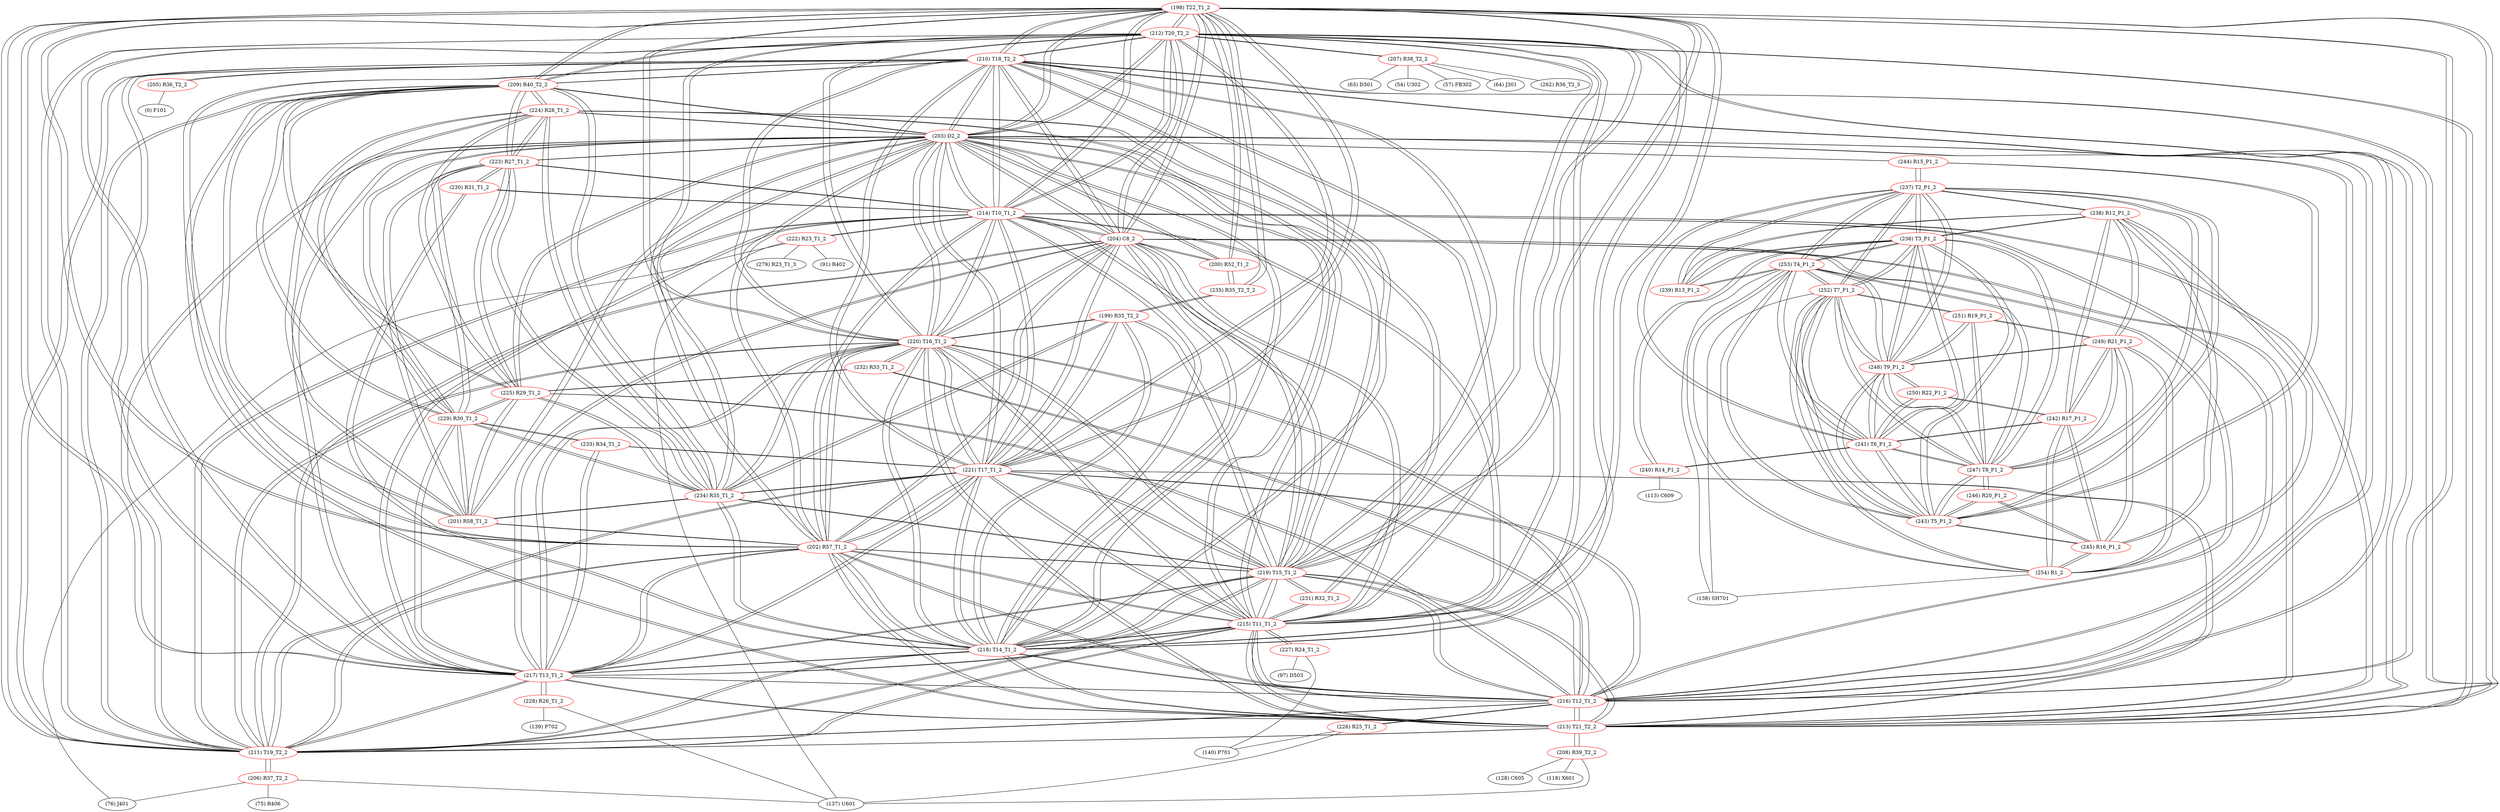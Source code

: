 graph {
	198 [label="(198) T22_T1_2" color=red]
	212 [label="(212) T20_T2_2"]
	210 [label="(210) T18_T2_2"]
	211 [label="(211) T19_T2_2"]
	213 [label="(213) T21_T2_2"]
	202 [label="(202) R57_T1_2"]
	203 [label="(203) D2_2"]
	215 [label="(215) T11_T1_2"]
	220 [label="(220) T16_T1_2"]
	221 [label="(221) T17_T1_2"]
	214 [label="(214) T10_T1_2"]
	216 [label="(216) T12_T1_2"]
	217 [label="(217) T13_T1_2"]
	218 [label="(218) T14_T1_2"]
	219 [label="(219) T15_T1_2"]
	204 [label="(204) C8_2"]
	209 [label="(209) R40_T2_2"]
	200 [label="(200) R52_T1_2"]
	235 [label="(235) R35_T2_T_2"]
	199 [label="(199) R35_T2_2" color=red]
	220 [label="(220) T16_T1_2"]
	219 [label="(219) T15_T1_2"]
	234 [label="(234) R35_T1_2"]
	218 [label="(218) T14_T1_2"]
	221 [label="(221) T17_T1_2"]
	235 [label="(235) R35_T2_T_2"]
	200 [label="(200) R52_T1_2" color=red]
	203 [label="(203) D2_2"]
	204 [label="(204) C8_2"]
	235 [label="(235) R35_T2_T_2"]
	198 [label="(198) T22_T1_2"]
	201 [label="(201) R58_T1_2" color=red]
	202 [label="(202) R57_T1_2"]
	203 [label="(203) D2_2"]
	225 [label="(225) R29_T1_2"]
	234 [label="(234) R35_T1_2"]
	209 [label="(209) R40_T2_2"]
	229 [label="(229) R30_T1_2"]
	223 [label="(223) R27_T1_2"]
	224 [label="(224) R28_T1_2"]
	202 [label="(202) R57_T1_2" color=red]
	212 [label="(212) T20_T2_2"]
	210 [label="(210) T18_T2_2"]
	211 [label="(211) T19_T2_2"]
	213 [label="(213) T21_T2_2"]
	198 [label="(198) T22_T1_2"]
	203 [label="(203) D2_2"]
	215 [label="(215) T11_T1_2"]
	220 [label="(220) T16_T1_2"]
	221 [label="(221) T17_T1_2"]
	214 [label="(214) T10_T1_2"]
	216 [label="(216) T12_T1_2"]
	217 [label="(217) T13_T1_2"]
	218 [label="(218) T14_T1_2"]
	219 [label="(219) T15_T1_2"]
	204 [label="(204) C8_2"]
	201 [label="(201) R58_T1_2"]
	203 [label="(203) D2_2" color=red]
	212 [label="(212) T20_T2_2"]
	210 [label="(210) T18_T2_2"]
	211 [label="(211) T19_T2_2"]
	213 [label="(213) T21_T2_2"]
	202 [label="(202) R57_T1_2"]
	198 [label="(198) T22_T1_2"]
	215 [label="(215) T11_T1_2"]
	220 [label="(220) T16_T1_2"]
	221 [label="(221) T17_T1_2"]
	214 [label="(214) T10_T1_2"]
	216 [label="(216) T12_T1_2"]
	217 [label="(217) T13_T1_2"]
	218 [label="(218) T14_T1_2"]
	219 [label="(219) T15_T1_2"]
	204 [label="(204) C8_2"]
	200 [label="(200) R52_T1_2"]
	201 [label="(201) R58_T1_2"]
	225 [label="(225) R29_T1_2"]
	234 [label="(234) R35_T1_2"]
	209 [label="(209) R40_T2_2"]
	229 [label="(229) R30_T1_2"]
	223 [label="(223) R27_T1_2"]
	224 [label="(224) R28_T1_2"]
	244 [label="(244) R15_P1_2"]
	204 [label="(204) C8_2" color=red]
	212 [label="(212) T20_T2_2"]
	210 [label="(210) T18_T2_2"]
	211 [label="(211) T19_T2_2"]
	213 [label="(213) T21_T2_2"]
	202 [label="(202) R57_T1_2"]
	198 [label="(198) T22_T1_2"]
	203 [label="(203) D2_2"]
	215 [label="(215) T11_T1_2"]
	220 [label="(220) T16_T1_2"]
	221 [label="(221) T17_T1_2"]
	214 [label="(214) T10_T1_2"]
	216 [label="(216) T12_T1_2"]
	217 [label="(217) T13_T1_2"]
	218 [label="(218) T14_T1_2"]
	219 [label="(219) T15_T1_2"]
	200 [label="(200) R52_T1_2"]
	205 [label="(205) R36_T2_2" color=red]
	0 [label="(0) F101"]
	210 [label="(210) T18_T2_2"]
	206 [label="(206) R37_T2_2" color=red]
	137 [label="(137) U601"]
	76 [label="(76) J401"]
	75 [label="(75) R406"]
	211 [label="(211) T19_T2_2"]
	207 [label="(207) R38_T2_2" color=red]
	63 [label="(63) D301"]
	54 [label="(54) U302"]
	57 [label="(57) FB302"]
	64 [label="(64) J301"]
	262 [label="(262) R36_T2_3"]
	212 [label="(212) T20_T2_2"]
	208 [label="(208) R39_T2_2" color=red]
	128 [label="(128) C605"]
	118 [label="(118) X601"]
	137 [label="(137) U601"]
	213 [label="(213) T21_T2_2"]
	209 [label="(209) R40_T2_2" color=red]
	225 [label="(225) R29_T1_2"]
	234 [label="(234) R35_T1_2"]
	229 [label="(229) R30_T1_2"]
	203 [label="(203) D2_2"]
	201 [label="(201) R58_T1_2"]
	223 [label="(223) R27_T1_2"]
	224 [label="(224) R28_T1_2"]
	198 [label="(198) T22_T1_2"]
	211 [label="(211) T19_T2_2"]
	210 [label="(210) T18_T2_2"]
	213 [label="(213) T21_T2_2"]
	212 [label="(212) T20_T2_2"]
	210 [label="(210) T18_T2_2" color=red]
	212 [label="(212) T20_T2_2"]
	211 [label="(211) T19_T2_2"]
	213 [label="(213) T21_T2_2"]
	202 [label="(202) R57_T1_2"]
	198 [label="(198) T22_T1_2"]
	203 [label="(203) D2_2"]
	215 [label="(215) T11_T1_2"]
	220 [label="(220) T16_T1_2"]
	221 [label="(221) T17_T1_2"]
	214 [label="(214) T10_T1_2"]
	216 [label="(216) T12_T1_2"]
	217 [label="(217) T13_T1_2"]
	218 [label="(218) T14_T1_2"]
	219 [label="(219) T15_T1_2"]
	204 [label="(204) C8_2"]
	209 [label="(209) R40_T2_2"]
	205 [label="(205) R36_T2_2"]
	211 [label="(211) T19_T2_2" color=red]
	212 [label="(212) T20_T2_2"]
	210 [label="(210) T18_T2_2"]
	213 [label="(213) T21_T2_2"]
	202 [label="(202) R57_T1_2"]
	198 [label="(198) T22_T1_2"]
	203 [label="(203) D2_2"]
	215 [label="(215) T11_T1_2"]
	220 [label="(220) T16_T1_2"]
	221 [label="(221) T17_T1_2"]
	214 [label="(214) T10_T1_2"]
	216 [label="(216) T12_T1_2"]
	217 [label="(217) T13_T1_2"]
	218 [label="(218) T14_T1_2"]
	219 [label="(219) T15_T1_2"]
	204 [label="(204) C8_2"]
	209 [label="(209) R40_T2_2"]
	206 [label="(206) R37_T2_2"]
	212 [label="(212) T20_T2_2" color=red]
	210 [label="(210) T18_T2_2"]
	211 [label="(211) T19_T2_2"]
	213 [label="(213) T21_T2_2"]
	202 [label="(202) R57_T1_2"]
	198 [label="(198) T22_T1_2"]
	203 [label="(203) D2_2"]
	215 [label="(215) T11_T1_2"]
	220 [label="(220) T16_T1_2"]
	221 [label="(221) T17_T1_2"]
	214 [label="(214) T10_T1_2"]
	216 [label="(216) T12_T1_2"]
	217 [label="(217) T13_T1_2"]
	218 [label="(218) T14_T1_2"]
	219 [label="(219) T15_T1_2"]
	204 [label="(204) C8_2"]
	209 [label="(209) R40_T2_2"]
	207 [label="(207) R38_T2_2"]
	213 [label="(213) T21_T2_2" color=red]
	212 [label="(212) T20_T2_2"]
	210 [label="(210) T18_T2_2"]
	211 [label="(211) T19_T2_2"]
	202 [label="(202) R57_T1_2"]
	198 [label="(198) T22_T1_2"]
	203 [label="(203) D2_2"]
	215 [label="(215) T11_T1_2"]
	220 [label="(220) T16_T1_2"]
	221 [label="(221) T17_T1_2"]
	214 [label="(214) T10_T1_2"]
	216 [label="(216) T12_T1_2"]
	217 [label="(217) T13_T1_2"]
	218 [label="(218) T14_T1_2"]
	219 [label="(219) T15_T1_2"]
	204 [label="(204) C8_2"]
	209 [label="(209) R40_T2_2"]
	208 [label="(208) R39_T2_2"]
	214 [label="(214) T10_T1_2" color=red]
	212 [label="(212) T20_T2_2"]
	210 [label="(210) T18_T2_2"]
	211 [label="(211) T19_T2_2"]
	213 [label="(213) T21_T2_2"]
	202 [label="(202) R57_T1_2"]
	198 [label="(198) T22_T1_2"]
	203 [label="(203) D2_2"]
	215 [label="(215) T11_T1_2"]
	220 [label="(220) T16_T1_2"]
	221 [label="(221) T17_T1_2"]
	216 [label="(216) T12_T1_2"]
	217 [label="(217) T13_T1_2"]
	218 [label="(218) T14_T1_2"]
	219 [label="(219) T15_T1_2"]
	204 [label="(204) C8_2"]
	222 [label="(222) R23_T1_2"]
	230 [label="(230) R31_T1_2"]
	223 [label="(223) R27_T1_2"]
	215 [label="(215) T11_T1_2" color=red]
	212 [label="(212) T20_T2_2"]
	210 [label="(210) T18_T2_2"]
	211 [label="(211) T19_T2_2"]
	213 [label="(213) T21_T2_2"]
	202 [label="(202) R57_T1_2"]
	198 [label="(198) T22_T1_2"]
	203 [label="(203) D2_2"]
	220 [label="(220) T16_T1_2"]
	221 [label="(221) T17_T1_2"]
	214 [label="(214) T10_T1_2"]
	216 [label="(216) T12_T1_2"]
	217 [label="(217) T13_T1_2"]
	218 [label="(218) T14_T1_2"]
	219 [label="(219) T15_T1_2"]
	204 [label="(204) C8_2"]
	227 [label="(227) R24_T1_2"]
	231 [label="(231) R32_T1_2"]
	224 [label="(224) R28_T1_2"]
	216 [label="(216) T12_T1_2" color=red]
	212 [label="(212) T20_T2_2"]
	210 [label="(210) T18_T2_2"]
	211 [label="(211) T19_T2_2"]
	213 [label="(213) T21_T2_2"]
	202 [label="(202) R57_T1_2"]
	198 [label="(198) T22_T1_2"]
	203 [label="(203) D2_2"]
	215 [label="(215) T11_T1_2"]
	220 [label="(220) T16_T1_2"]
	221 [label="(221) T17_T1_2"]
	214 [label="(214) T10_T1_2"]
	217 [label="(217) T13_T1_2"]
	218 [label="(218) T14_T1_2"]
	219 [label="(219) T15_T1_2"]
	204 [label="(204) C8_2"]
	232 [label="(232) R33_T1_2"]
	225 [label="(225) R29_T1_2"]
	226 [label="(226) R25_T1_2"]
	217 [label="(217) T13_T1_2" color=red]
	212 [label="(212) T20_T2_2"]
	210 [label="(210) T18_T2_2"]
	211 [label="(211) T19_T2_2"]
	213 [label="(213) T21_T2_2"]
	202 [label="(202) R57_T1_2"]
	198 [label="(198) T22_T1_2"]
	203 [label="(203) D2_2"]
	215 [label="(215) T11_T1_2"]
	220 [label="(220) T16_T1_2"]
	221 [label="(221) T17_T1_2"]
	214 [label="(214) T10_T1_2"]
	216 [label="(216) T12_T1_2"]
	218 [label="(218) T14_T1_2"]
	219 [label="(219) T15_T1_2"]
	204 [label="(204) C8_2"]
	229 [label="(229) R30_T1_2"]
	233 [label="(233) R34_T1_2"]
	228 [label="(228) R26_T1_2"]
	218 [label="(218) T14_T1_2" color=red]
	212 [label="(212) T20_T2_2"]
	210 [label="(210) T18_T2_2"]
	211 [label="(211) T19_T2_2"]
	213 [label="(213) T21_T2_2"]
	202 [label="(202) R57_T1_2"]
	198 [label="(198) T22_T1_2"]
	203 [label="(203) D2_2"]
	215 [label="(215) T11_T1_2"]
	220 [label="(220) T16_T1_2"]
	221 [label="(221) T17_T1_2"]
	214 [label="(214) T10_T1_2"]
	216 [label="(216) T12_T1_2"]
	217 [label="(217) T13_T1_2"]
	219 [label="(219) T15_T1_2"]
	204 [label="(204) C8_2"]
	234 [label="(234) R35_T1_2"]
	199 [label="(199) R35_T2_2"]
	230 [label="(230) R31_T1_2"]
	219 [label="(219) T15_T1_2" color=red]
	212 [label="(212) T20_T2_2"]
	210 [label="(210) T18_T2_2"]
	211 [label="(211) T19_T2_2"]
	213 [label="(213) T21_T2_2"]
	202 [label="(202) R57_T1_2"]
	198 [label="(198) T22_T1_2"]
	203 [label="(203) D2_2"]
	215 [label="(215) T11_T1_2"]
	220 [label="(220) T16_T1_2"]
	221 [label="(221) T17_T1_2"]
	214 [label="(214) T10_T1_2"]
	216 [label="(216) T12_T1_2"]
	217 [label="(217) T13_T1_2"]
	218 [label="(218) T14_T1_2"]
	204 [label="(204) C8_2"]
	234 [label="(234) R35_T1_2"]
	199 [label="(199) R35_T2_2"]
	231 [label="(231) R32_T1_2"]
	220 [label="(220) T16_T1_2" color=red]
	212 [label="(212) T20_T2_2"]
	210 [label="(210) T18_T2_2"]
	211 [label="(211) T19_T2_2"]
	213 [label="(213) T21_T2_2"]
	202 [label="(202) R57_T1_2"]
	198 [label="(198) T22_T1_2"]
	203 [label="(203) D2_2"]
	215 [label="(215) T11_T1_2"]
	221 [label="(221) T17_T1_2"]
	214 [label="(214) T10_T1_2"]
	216 [label="(216) T12_T1_2"]
	217 [label="(217) T13_T1_2"]
	218 [label="(218) T14_T1_2"]
	219 [label="(219) T15_T1_2"]
	204 [label="(204) C8_2"]
	234 [label="(234) R35_T1_2"]
	199 [label="(199) R35_T2_2"]
	232 [label="(232) R33_T1_2"]
	221 [label="(221) T17_T1_2" color=red]
	212 [label="(212) T20_T2_2"]
	210 [label="(210) T18_T2_2"]
	211 [label="(211) T19_T2_2"]
	213 [label="(213) T21_T2_2"]
	202 [label="(202) R57_T1_2"]
	198 [label="(198) T22_T1_2"]
	203 [label="(203) D2_2"]
	215 [label="(215) T11_T1_2"]
	220 [label="(220) T16_T1_2"]
	214 [label="(214) T10_T1_2"]
	216 [label="(216) T12_T1_2"]
	217 [label="(217) T13_T1_2"]
	218 [label="(218) T14_T1_2"]
	219 [label="(219) T15_T1_2"]
	204 [label="(204) C8_2"]
	234 [label="(234) R35_T1_2"]
	199 [label="(199) R35_T2_2"]
	233 [label="(233) R34_T1_2"]
	222 [label="(222) R23_T1_2" color=red]
	76 [label="(76) J401"]
	137 [label="(137) U601"]
	91 [label="(91) R402"]
	279 [label="(279) R23_T1_3"]
	214 [label="(214) T10_T1_2"]
	223 [label="(223) R27_T1_2" color=red]
	225 [label="(225) R29_T1_2"]
	234 [label="(234) R35_T1_2"]
	209 [label="(209) R40_T2_2"]
	229 [label="(229) R30_T1_2"]
	203 [label="(203) D2_2"]
	201 [label="(201) R58_T1_2"]
	224 [label="(224) R28_T1_2"]
	214 [label="(214) T10_T1_2"]
	230 [label="(230) R31_T1_2"]
	224 [label="(224) R28_T1_2" color=red]
	225 [label="(225) R29_T1_2"]
	234 [label="(234) R35_T1_2"]
	209 [label="(209) R40_T2_2"]
	229 [label="(229) R30_T1_2"]
	203 [label="(203) D2_2"]
	201 [label="(201) R58_T1_2"]
	223 [label="(223) R27_T1_2"]
	231 [label="(231) R32_T1_2"]
	215 [label="(215) T11_T1_2"]
	225 [label="(225) R29_T1_2" color=red]
	234 [label="(234) R35_T1_2"]
	209 [label="(209) R40_T2_2"]
	229 [label="(229) R30_T1_2"]
	203 [label="(203) D2_2"]
	201 [label="(201) R58_T1_2"]
	223 [label="(223) R27_T1_2"]
	224 [label="(224) R28_T1_2"]
	232 [label="(232) R33_T1_2"]
	216 [label="(216) T12_T1_2"]
	226 [label="(226) R25_T1_2" color=red]
	137 [label="(137) U601"]
	140 [label="(140) P701"]
	216 [label="(216) T12_T1_2"]
	227 [label="(227) R24_T1_2" color=red]
	140 [label="(140) P701"]
	97 [label="(97) D503"]
	215 [label="(215) T11_T1_2"]
	228 [label="(228) R26_T1_2" color=red]
	137 [label="(137) U601"]
	139 [label="(139) P702"]
	217 [label="(217) T13_T1_2"]
	229 [label="(229) R30_T1_2" color=red]
	225 [label="(225) R29_T1_2"]
	234 [label="(234) R35_T1_2"]
	209 [label="(209) R40_T2_2"]
	203 [label="(203) D2_2"]
	201 [label="(201) R58_T1_2"]
	223 [label="(223) R27_T1_2"]
	224 [label="(224) R28_T1_2"]
	233 [label="(233) R34_T1_2"]
	217 [label="(217) T13_T1_2"]
	230 [label="(230) R31_T1_2" color=red]
	214 [label="(214) T10_T1_2"]
	223 [label="(223) R27_T1_2"]
	218 [label="(218) T14_T1_2"]
	231 [label="(231) R32_T1_2" color=red]
	219 [label="(219) T15_T1_2"]
	224 [label="(224) R28_T1_2"]
	215 [label="(215) T11_T1_2"]
	232 [label="(232) R33_T1_2" color=red]
	220 [label="(220) T16_T1_2"]
	225 [label="(225) R29_T1_2"]
	216 [label="(216) T12_T1_2"]
	233 [label="(233) R34_T1_2" color=red]
	221 [label="(221) T17_T1_2"]
	229 [label="(229) R30_T1_2"]
	217 [label="(217) T13_T1_2"]
	234 [label="(234) R35_T1_2" color=red]
	225 [label="(225) R29_T1_2"]
	209 [label="(209) R40_T2_2"]
	229 [label="(229) R30_T1_2"]
	203 [label="(203) D2_2"]
	201 [label="(201) R58_T1_2"]
	223 [label="(223) R27_T1_2"]
	224 [label="(224) R28_T1_2"]
	220 [label="(220) T16_T1_2"]
	219 [label="(219) T15_T1_2"]
	218 [label="(218) T14_T1_2"]
	221 [label="(221) T17_T1_2"]
	199 [label="(199) R35_T2_2"]
	235 [label="(235) R35_T2_T_2" color=red]
	200 [label="(200) R52_T1_2"]
	198 [label="(198) T22_T1_2"]
	199 [label="(199) R35_T2_2"]
	236 [label="(236) T3_P1_2" color=red]
	253 [label="(253) T4_P1_2"]
	252 [label="(252) T7_P1_2"]
	243 [label="(243) T5_P1_2"]
	248 [label="(248) T9_P1_2"]
	247 [label="(247) T8_P1_2"]
	241 [label="(241) T6_P1_2"]
	237 [label="(237) T2_P1_2"]
	240 [label="(240) R14_P1_2"]
	239 [label="(239) R13_P1_2"]
	238 [label="(238) R12_P1_2"]
	237 [label="(237) T2_P1_2" color=red]
	236 [label="(236) T3_P1_2"]
	253 [label="(253) T4_P1_2"]
	252 [label="(252) T7_P1_2"]
	243 [label="(243) T5_P1_2"]
	248 [label="(248) T9_P1_2"]
	247 [label="(247) T8_P1_2"]
	241 [label="(241) T6_P1_2"]
	239 [label="(239) R13_P1_2"]
	238 [label="(238) R12_P1_2"]
	244 [label="(244) R15_P1_2"]
	238 [label="(238) R12_P1_2" color=red]
	249 [label="(249) R21_P1_2"]
	245 [label="(245) R16_P1_2"]
	242 [label="(242) R17_P1_2"]
	254 [label="(254) R1_2"]
	239 [label="(239) R13_P1_2"]
	236 [label="(236) T3_P1_2"]
	237 [label="(237) T2_P1_2"]
	239 [label="(239) R13_P1_2" color=red]
	253 [label="(253) T4_P1_2"]
	236 [label="(236) T3_P1_2"]
	238 [label="(238) R12_P1_2"]
	237 [label="(237) T2_P1_2"]
	240 [label="(240) R14_P1_2" color=red]
	113 [label="(113) C609"]
	236 [label="(236) T3_P1_2"]
	241 [label="(241) T6_P1_2"]
	241 [label="(241) T6_P1_2" color=red]
	236 [label="(236) T3_P1_2"]
	253 [label="(253) T4_P1_2"]
	252 [label="(252) T7_P1_2"]
	243 [label="(243) T5_P1_2"]
	248 [label="(248) T9_P1_2"]
	247 [label="(247) T8_P1_2"]
	237 [label="(237) T2_P1_2"]
	240 [label="(240) R14_P1_2"]
	250 [label="(250) R22_P1_2"]
	242 [label="(242) R17_P1_2"]
	242 [label="(242) R17_P1_2" color=red]
	249 [label="(249) R21_P1_2"]
	245 [label="(245) R16_P1_2"]
	238 [label="(238) R12_P1_2"]
	254 [label="(254) R1_2"]
	250 [label="(250) R22_P1_2"]
	241 [label="(241) T6_P1_2"]
	243 [label="(243) T5_P1_2" color=red]
	236 [label="(236) T3_P1_2"]
	253 [label="(253) T4_P1_2"]
	252 [label="(252) T7_P1_2"]
	248 [label="(248) T9_P1_2"]
	247 [label="(247) T8_P1_2"]
	241 [label="(241) T6_P1_2"]
	237 [label="(237) T2_P1_2"]
	244 [label="(244) R15_P1_2"]
	245 [label="(245) R16_P1_2"]
	246 [label="(246) R20_P1_2"]
	244 [label="(244) R15_P1_2" color=red]
	203 [label="(203) D2_2"]
	237 [label="(237) T2_P1_2"]
	243 [label="(243) T5_P1_2"]
	245 [label="(245) R16_P1_2" color=red]
	249 [label="(249) R21_P1_2"]
	238 [label="(238) R12_P1_2"]
	242 [label="(242) R17_P1_2"]
	254 [label="(254) R1_2"]
	243 [label="(243) T5_P1_2"]
	246 [label="(246) R20_P1_2"]
	246 [label="(246) R20_P1_2" color=red]
	247 [label="(247) T8_P1_2"]
	245 [label="(245) R16_P1_2"]
	243 [label="(243) T5_P1_2"]
	247 [label="(247) T8_P1_2" color=red]
	236 [label="(236) T3_P1_2"]
	253 [label="(253) T4_P1_2"]
	252 [label="(252) T7_P1_2"]
	243 [label="(243) T5_P1_2"]
	248 [label="(248) T9_P1_2"]
	241 [label="(241) T6_P1_2"]
	237 [label="(237) T2_P1_2"]
	249 [label="(249) R21_P1_2"]
	251 [label="(251) R19_P1_2"]
	246 [label="(246) R20_P1_2"]
	248 [label="(248) T9_P1_2" color=red]
	250 [label="(250) R22_P1_2"]
	236 [label="(236) T3_P1_2"]
	253 [label="(253) T4_P1_2"]
	252 [label="(252) T7_P1_2"]
	243 [label="(243) T5_P1_2"]
	247 [label="(247) T8_P1_2"]
	241 [label="(241) T6_P1_2"]
	237 [label="(237) T2_P1_2"]
	249 [label="(249) R21_P1_2"]
	251 [label="(251) R19_P1_2"]
	249 [label="(249) R21_P1_2" color=red]
	245 [label="(245) R16_P1_2"]
	238 [label="(238) R12_P1_2"]
	242 [label="(242) R17_P1_2"]
	254 [label="(254) R1_2"]
	248 [label="(248) T9_P1_2"]
	247 [label="(247) T8_P1_2"]
	251 [label="(251) R19_P1_2"]
	250 [label="(250) R22_P1_2" color=red]
	248 [label="(248) T9_P1_2"]
	241 [label="(241) T6_P1_2"]
	242 [label="(242) R17_P1_2"]
	251 [label="(251) R19_P1_2" color=red]
	248 [label="(248) T9_P1_2"]
	249 [label="(249) R21_P1_2"]
	247 [label="(247) T8_P1_2"]
	252 [label="(252) T7_P1_2"]
	252 [label="(252) T7_P1_2" color=red]
	236 [label="(236) T3_P1_2"]
	253 [label="(253) T4_P1_2"]
	243 [label="(243) T5_P1_2"]
	248 [label="(248) T9_P1_2"]
	247 [label="(247) T8_P1_2"]
	241 [label="(241) T6_P1_2"]
	237 [label="(237) T2_P1_2"]
	254 [label="(254) R1_2"]
	138 [label="(138) SH701"]
	251 [label="(251) R19_P1_2"]
	253 [label="(253) T4_P1_2" color=red]
	236 [label="(236) T3_P1_2"]
	252 [label="(252) T7_P1_2"]
	243 [label="(243) T5_P1_2"]
	248 [label="(248) T9_P1_2"]
	247 [label="(247) T8_P1_2"]
	241 [label="(241) T6_P1_2"]
	237 [label="(237) T2_P1_2"]
	239 [label="(239) R13_P1_2"]
	254 [label="(254) R1_2"]
	138 [label="(138) SH701"]
	254 [label="(254) R1_2" color=red]
	253 [label="(253) T4_P1_2"]
	252 [label="(252) T7_P1_2"]
	138 [label="(138) SH701"]
	249 [label="(249) R21_P1_2"]
	245 [label="(245) R16_P1_2"]
	238 [label="(238) R12_P1_2"]
	242 [label="(242) R17_P1_2"]
	198 -- 212
	198 -- 210
	198 -- 211
	198 -- 213
	198 -- 202
	198 -- 203
	198 -- 215
	198 -- 220
	198 -- 221
	198 -- 214
	198 -- 216
	198 -- 217
	198 -- 218
	198 -- 219
	198 -- 204
	198 -- 209
	198 -- 200
	198 -- 235
	199 -- 220
	199 -- 219
	199 -- 234
	199 -- 218
	199 -- 221
	199 -- 235
	200 -- 203
	200 -- 204
	200 -- 235
	200 -- 198
	201 -- 202
	201 -- 203
	201 -- 225
	201 -- 234
	201 -- 209
	201 -- 229
	201 -- 223
	201 -- 224
	202 -- 212
	202 -- 210
	202 -- 211
	202 -- 213
	202 -- 198
	202 -- 203
	202 -- 215
	202 -- 220
	202 -- 221
	202 -- 214
	202 -- 216
	202 -- 217
	202 -- 218
	202 -- 219
	202 -- 204
	202 -- 201
	203 -- 212
	203 -- 210
	203 -- 211
	203 -- 213
	203 -- 202
	203 -- 198
	203 -- 215
	203 -- 220
	203 -- 221
	203 -- 214
	203 -- 216
	203 -- 217
	203 -- 218
	203 -- 219
	203 -- 204
	203 -- 200
	203 -- 201
	203 -- 225
	203 -- 234
	203 -- 209
	203 -- 229
	203 -- 223
	203 -- 224
	203 -- 244
	204 -- 212
	204 -- 210
	204 -- 211
	204 -- 213
	204 -- 202
	204 -- 198
	204 -- 203
	204 -- 215
	204 -- 220
	204 -- 221
	204 -- 214
	204 -- 216
	204 -- 217
	204 -- 218
	204 -- 219
	204 -- 200
	205 -- 0
	205 -- 210
	206 -- 137
	206 -- 76
	206 -- 75
	206 -- 211
	207 -- 63
	207 -- 54
	207 -- 57
	207 -- 64
	207 -- 262
	207 -- 212
	208 -- 128
	208 -- 118
	208 -- 137
	208 -- 213
	209 -- 225
	209 -- 234
	209 -- 229
	209 -- 203
	209 -- 201
	209 -- 223
	209 -- 224
	209 -- 198
	209 -- 211
	209 -- 210
	209 -- 213
	209 -- 212
	210 -- 212
	210 -- 211
	210 -- 213
	210 -- 202
	210 -- 198
	210 -- 203
	210 -- 215
	210 -- 220
	210 -- 221
	210 -- 214
	210 -- 216
	210 -- 217
	210 -- 218
	210 -- 219
	210 -- 204
	210 -- 209
	210 -- 205
	211 -- 212
	211 -- 210
	211 -- 213
	211 -- 202
	211 -- 198
	211 -- 203
	211 -- 215
	211 -- 220
	211 -- 221
	211 -- 214
	211 -- 216
	211 -- 217
	211 -- 218
	211 -- 219
	211 -- 204
	211 -- 209
	211 -- 206
	212 -- 210
	212 -- 211
	212 -- 213
	212 -- 202
	212 -- 198
	212 -- 203
	212 -- 215
	212 -- 220
	212 -- 221
	212 -- 214
	212 -- 216
	212 -- 217
	212 -- 218
	212 -- 219
	212 -- 204
	212 -- 209
	212 -- 207
	213 -- 212
	213 -- 210
	213 -- 211
	213 -- 202
	213 -- 198
	213 -- 203
	213 -- 215
	213 -- 220
	213 -- 221
	213 -- 214
	213 -- 216
	213 -- 217
	213 -- 218
	213 -- 219
	213 -- 204
	213 -- 209
	213 -- 208
	214 -- 212
	214 -- 210
	214 -- 211
	214 -- 213
	214 -- 202
	214 -- 198
	214 -- 203
	214 -- 215
	214 -- 220
	214 -- 221
	214 -- 216
	214 -- 217
	214 -- 218
	214 -- 219
	214 -- 204
	214 -- 222
	214 -- 230
	214 -- 223
	215 -- 212
	215 -- 210
	215 -- 211
	215 -- 213
	215 -- 202
	215 -- 198
	215 -- 203
	215 -- 220
	215 -- 221
	215 -- 214
	215 -- 216
	215 -- 217
	215 -- 218
	215 -- 219
	215 -- 204
	215 -- 227
	215 -- 231
	215 -- 224
	216 -- 212
	216 -- 210
	216 -- 211
	216 -- 213
	216 -- 202
	216 -- 198
	216 -- 203
	216 -- 215
	216 -- 220
	216 -- 221
	216 -- 214
	216 -- 217
	216 -- 218
	216 -- 219
	216 -- 204
	216 -- 232
	216 -- 225
	216 -- 226
	217 -- 212
	217 -- 210
	217 -- 211
	217 -- 213
	217 -- 202
	217 -- 198
	217 -- 203
	217 -- 215
	217 -- 220
	217 -- 221
	217 -- 214
	217 -- 216
	217 -- 218
	217 -- 219
	217 -- 204
	217 -- 229
	217 -- 233
	217 -- 228
	218 -- 212
	218 -- 210
	218 -- 211
	218 -- 213
	218 -- 202
	218 -- 198
	218 -- 203
	218 -- 215
	218 -- 220
	218 -- 221
	218 -- 214
	218 -- 216
	218 -- 217
	218 -- 219
	218 -- 204
	218 -- 234
	218 -- 199
	218 -- 230
	219 -- 212
	219 -- 210
	219 -- 211
	219 -- 213
	219 -- 202
	219 -- 198
	219 -- 203
	219 -- 215
	219 -- 220
	219 -- 221
	219 -- 214
	219 -- 216
	219 -- 217
	219 -- 218
	219 -- 204
	219 -- 234
	219 -- 199
	219 -- 231
	220 -- 212
	220 -- 210
	220 -- 211
	220 -- 213
	220 -- 202
	220 -- 198
	220 -- 203
	220 -- 215
	220 -- 221
	220 -- 214
	220 -- 216
	220 -- 217
	220 -- 218
	220 -- 219
	220 -- 204
	220 -- 234
	220 -- 199
	220 -- 232
	221 -- 212
	221 -- 210
	221 -- 211
	221 -- 213
	221 -- 202
	221 -- 198
	221 -- 203
	221 -- 215
	221 -- 220
	221 -- 214
	221 -- 216
	221 -- 217
	221 -- 218
	221 -- 219
	221 -- 204
	221 -- 234
	221 -- 199
	221 -- 233
	222 -- 76
	222 -- 137
	222 -- 91
	222 -- 279
	222 -- 214
	223 -- 225
	223 -- 234
	223 -- 209
	223 -- 229
	223 -- 203
	223 -- 201
	223 -- 224
	223 -- 214
	223 -- 230
	224 -- 225
	224 -- 234
	224 -- 209
	224 -- 229
	224 -- 203
	224 -- 201
	224 -- 223
	224 -- 231
	224 -- 215
	225 -- 234
	225 -- 209
	225 -- 229
	225 -- 203
	225 -- 201
	225 -- 223
	225 -- 224
	225 -- 232
	225 -- 216
	226 -- 137
	226 -- 140
	226 -- 216
	227 -- 140
	227 -- 97
	227 -- 215
	228 -- 137
	228 -- 139
	228 -- 217
	229 -- 225
	229 -- 234
	229 -- 209
	229 -- 203
	229 -- 201
	229 -- 223
	229 -- 224
	229 -- 233
	229 -- 217
	230 -- 214
	230 -- 223
	230 -- 218
	231 -- 219
	231 -- 224
	231 -- 215
	232 -- 220
	232 -- 225
	232 -- 216
	233 -- 221
	233 -- 229
	233 -- 217
	234 -- 225
	234 -- 209
	234 -- 229
	234 -- 203
	234 -- 201
	234 -- 223
	234 -- 224
	234 -- 220
	234 -- 219
	234 -- 218
	234 -- 221
	234 -- 199
	235 -- 200
	235 -- 198
	235 -- 199
	236 -- 253
	236 -- 252
	236 -- 243
	236 -- 248
	236 -- 247
	236 -- 241
	236 -- 237
	236 -- 240
	236 -- 239
	236 -- 238
	237 -- 236
	237 -- 253
	237 -- 252
	237 -- 243
	237 -- 248
	237 -- 247
	237 -- 241
	237 -- 239
	237 -- 238
	237 -- 244
	238 -- 249
	238 -- 245
	238 -- 242
	238 -- 254
	238 -- 239
	238 -- 236
	238 -- 237
	239 -- 253
	239 -- 236
	239 -- 238
	239 -- 237
	240 -- 113
	240 -- 236
	240 -- 241
	241 -- 236
	241 -- 253
	241 -- 252
	241 -- 243
	241 -- 248
	241 -- 247
	241 -- 237
	241 -- 240
	241 -- 250
	241 -- 242
	242 -- 249
	242 -- 245
	242 -- 238
	242 -- 254
	242 -- 250
	242 -- 241
	243 -- 236
	243 -- 253
	243 -- 252
	243 -- 248
	243 -- 247
	243 -- 241
	243 -- 237
	243 -- 244
	243 -- 245
	243 -- 246
	244 -- 203
	244 -- 237
	244 -- 243
	245 -- 249
	245 -- 238
	245 -- 242
	245 -- 254
	245 -- 243
	245 -- 246
	246 -- 247
	246 -- 245
	246 -- 243
	247 -- 236
	247 -- 253
	247 -- 252
	247 -- 243
	247 -- 248
	247 -- 241
	247 -- 237
	247 -- 249
	247 -- 251
	247 -- 246
	248 -- 250
	248 -- 236
	248 -- 253
	248 -- 252
	248 -- 243
	248 -- 247
	248 -- 241
	248 -- 237
	248 -- 249
	248 -- 251
	249 -- 245
	249 -- 238
	249 -- 242
	249 -- 254
	249 -- 248
	249 -- 247
	249 -- 251
	250 -- 248
	250 -- 241
	250 -- 242
	251 -- 248
	251 -- 249
	251 -- 247
	251 -- 252
	252 -- 236
	252 -- 253
	252 -- 243
	252 -- 248
	252 -- 247
	252 -- 241
	252 -- 237
	252 -- 254
	252 -- 138
	252 -- 251
	253 -- 236
	253 -- 252
	253 -- 243
	253 -- 248
	253 -- 247
	253 -- 241
	253 -- 237
	253 -- 239
	253 -- 254
	253 -- 138
	254 -- 253
	254 -- 252
	254 -- 138
	254 -- 249
	254 -- 245
	254 -- 238
	254 -- 242
}